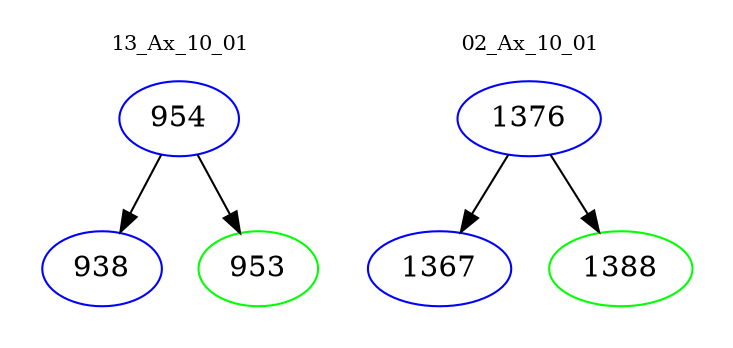 digraph{
subgraph cluster_0 {
color = white
label = "13_Ax_10_01";
fontsize=10;
T0_954 [label="954", color="blue"]
T0_954 -> T0_938 [color="black"]
T0_938 [label="938", color="blue"]
T0_954 -> T0_953 [color="black"]
T0_953 [label="953", color="green"]
}
subgraph cluster_1 {
color = white
label = "02_Ax_10_01";
fontsize=10;
T1_1376 [label="1376", color="blue"]
T1_1376 -> T1_1367 [color="black"]
T1_1367 [label="1367", color="blue"]
T1_1376 -> T1_1388 [color="black"]
T1_1388 [label="1388", color="green"]
}
}
